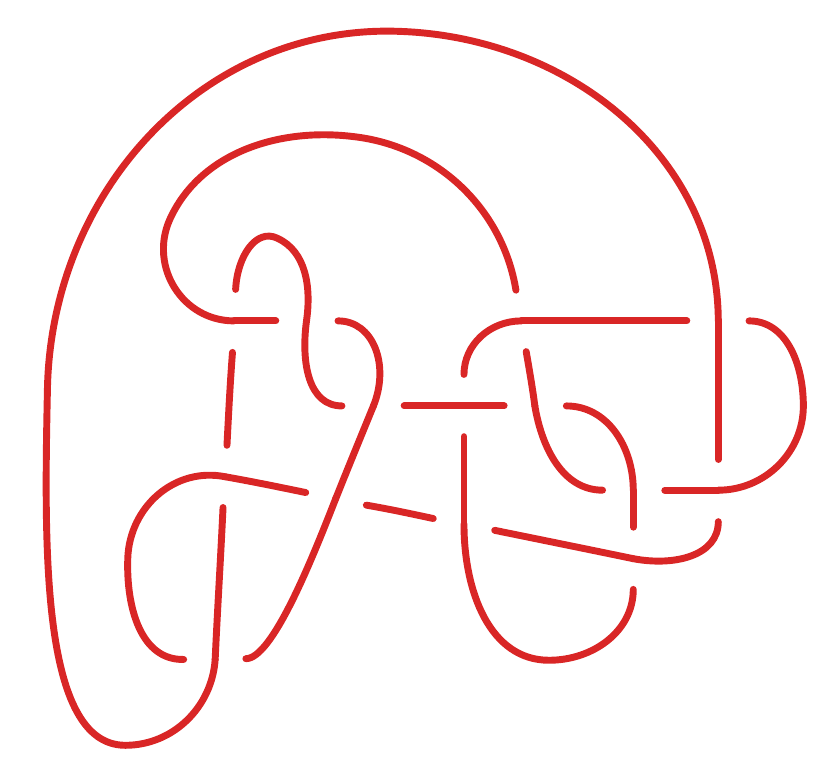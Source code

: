 \definecolor{linkcolor0}{rgb}{0.85, 0.15, 0.15}
\begin{tikzpicture}[line width=2.5, line cap=round, line join=round]
  \begin{scope}[color=linkcolor0]
    \draw (2.75, 1.23) .. controls (3.08, 1.23) and (3.57, 2.44) .. (3.89, 3.26);
    \draw (3.89, 3.26) .. controls (4.05, 3.66) and (4.21, 4.05) .. (4.37, 4.44);
    \draw (4.37, 4.44) .. controls (4.58, 4.96) and (4.37, 5.52) .. (3.92, 5.52);
    \draw (3.13, 5.52) .. controls (2.95, 5.52) and (2.77, 5.52) .. (2.60, 5.52);
    \draw (2.60, 5.52) .. controls (1.95, 5.52) and (1.52, 6.20) .. 
          (1.78, 6.80) .. controls (2.16, 7.65) and (3.16, 7.98) .. 
          (4.12, 7.86) .. controls (5.17, 7.74) and (6.01, 6.95) .. (6.18, 5.91);
    \draw (6.31, 5.13) .. controls (6.35, 4.90) and (6.39, 4.67) .. (6.42, 4.44);
    \draw (6.42, 4.44) .. controls (6.51, 3.90) and (6.78, 3.37) .. (7.28, 3.37);
    \draw (8.07, 3.37) .. controls (8.30, 3.37) and (8.52, 3.37) .. (8.75, 3.37);
    \draw (8.75, 3.37) .. controls (9.34, 3.37) and (9.83, 3.85) .. 
          (9.83, 4.44) .. controls (9.83, 4.98) and (9.61, 5.52) .. (9.14, 5.52);
    \draw (8.35, 5.52) .. controls (7.65, 5.52) and (6.95, 5.52) .. (6.25, 5.52);
    \draw (6.25, 5.52) .. controls (5.85, 5.52) and (5.52, 5.22) .. (5.52, 4.84);
    \draw (5.52, 4.05) .. controls (5.52, 3.68) and (5.52, 3.31) .. (5.52, 2.94);
    \draw (5.52, 2.94) .. controls (5.52, 2.08) and (5.85, 1.21) .. 
          (6.60, 1.21) .. controls (7.16, 1.21) and (7.67, 1.58) .. (7.67, 2.11);
    \draw (7.67, 2.90) .. controls (7.67, 3.06) and (7.67, 3.21) .. (7.67, 3.37);
    \draw (7.67, 3.37) .. controls (7.67, 3.92) and (7.34, 4.44) .. (6.82, 4.44);
    \draw (6.03, 4.44) .. controls (5.86, 4.44) and (5.69, 4.44) .. (5.52, 4.44);
    \draw (5.52, 4.44) .. controls (5.27, 4.44) and (5.02, 4.44) .. (4.76, 4.44);
    \draw (3.97, 4.44) .. controls (3.54, 4.44) and (3.45, 5.00) .. (3.52, 5.52);
    \draw (3.52, 5.52) .. controls (3.58, 5.94) and (3.52, 6.40) .. 
          (3.15, 6.57) .. controls (2.88, 6.70) and (2.64, 6.34) .. (2.62, 5.92);
    \draw (2.58, 5.12) .. controls (2.55, 4.73) and (2.53, 4.33) .. (2.51, 3.94);
    \draw (2.46, 3.15) .. controls (2.43, 2.51) and (2.39, 1.87) .. (2.36, 1.22);
    \draw (2.36, 1.22) .. controls (2.32, 0.62) and (1.83, 0.13) .. 
          (1.22, 0.13) .. controls (0.14, 0.13) and (0.19, 2.66) .. 
          (0.23, 4.66) .. controls (0.28, 7.12) and (2.13, 9.19) .. 
          (4.53, 9.20) .. controls (6.77, 9.20) and (8.74, 7.66) .. (8.75, 5.52);
    \draw (8.75, 5.52) .. controls (8.75, 4.93) and (8.75, 4.35) .. (8.75, 3.76);
    \draw (8.75, 2.97) .. controls (8.75, 2.54) and (8.20, 2.40) .. (7.67, 2.50);
    \draw (7.67, 2.50) .. controls (7.09, 2.62) and (6.50, 2.74) .. (5.91, 2.86);
    \draw (5.13, 3.01) .. controls (4.85, 3.07) and (4.57, 3.13) .. (4.28, 3.18);
    \draw (3.51, 3.34) .. controls (3.17, 3.41) and (2.83, 3.48) .. (2.49, 3.54);
    \draw (2.49, 3.54) .. controls (1.85, 3.67) and (1.27, 3.16) .. 
          (1.25, 2.50) .. controls (1.23, 1.87) and (1.42, 1.21) .. (1.96, 1.22);
  \end{scope}
\end{tikzpicture}
